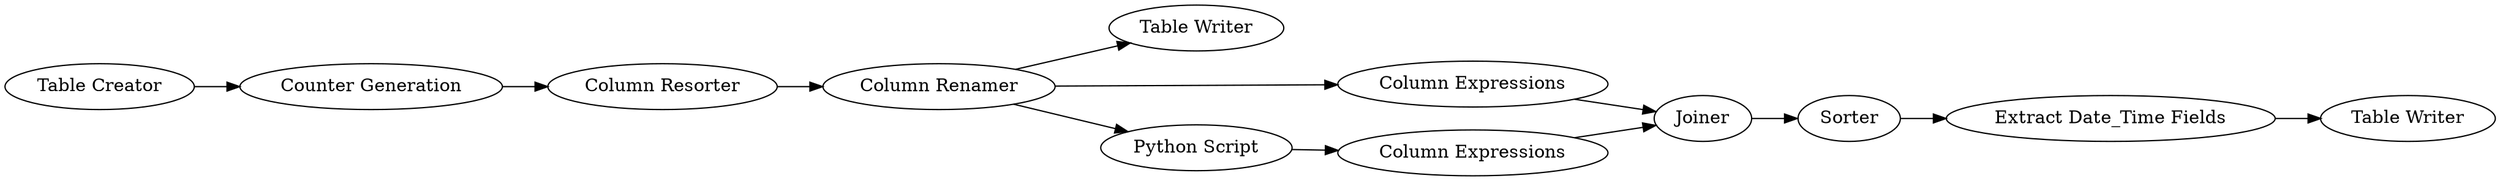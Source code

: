digraph {
	"998911154188880932_372" [label="Counter Generation"]
	"998911154188880932_380" [label="Column Expressions"]
	"998911154188880932_381" [label="Extract Date_Time Fields"]
	"998911154188880932_376" [label=Sorter]
	"998911154188880932_383" [label="Table Writer"]
	"998911154188880932_375" [label=Joiner]
	"998911154188880932_377" [label="Column Resorter"]
	"998911154188880932_378" [label="Column Expressions"]
	"998911154188880932_374" [label="Python Script"]
	"998911154188880932_371" [label="Table Creator"]
	"998911154188880932_373" [label="Column Renamer"]
	"998911154188880932_382" [label="Table Writer"]
	"998911154188880932_377" -> "998911154188880932_373"
	"998911154188880932_373" -> "998911154188880932_378"
	"998911154188880932_376" -> "998911154188880932_381"
	"998911154188880932_378" -> "998911154188880932_375"
	"998911154188880932_373" -> "998911154188880932_383"
	"998911154188880932_380" -> "998911154188880932_375"
	"998911154188880932_372" -> "998911154188880932_377"
	"998911154188880932_371" -> "998911154188880932_372"
	"998911154188880932_381" -> "998911154188880932_382"
	"998911154188880932_375" -> "998911154188880932_376"
	"998911154188880932_374" -> "998911154188880932_380"
	"998911154188880932_373" -> "998911154188880932_374"
	rankdir=LR
}
